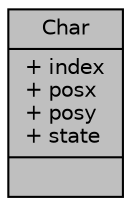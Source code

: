 digraph "Char"
{
 // INTERACTIVE_SVG=YES
 // LATEX_PDF_SIZE
  edge [fontname="Helvetica",fontsize="10",labelfontname="Helvetica",labelfontsize="10"];
  node [fontname="Helvetica",fontsize="10",shape=record];
  Node1 [label="{Char\n|+ index\l+ posx\l+ posy\l+ state\l|}",height=0.2,width=0.4,color="black", fillcolor="grey75", style="filled", fontcolor="black",tooltip=" "];
}
